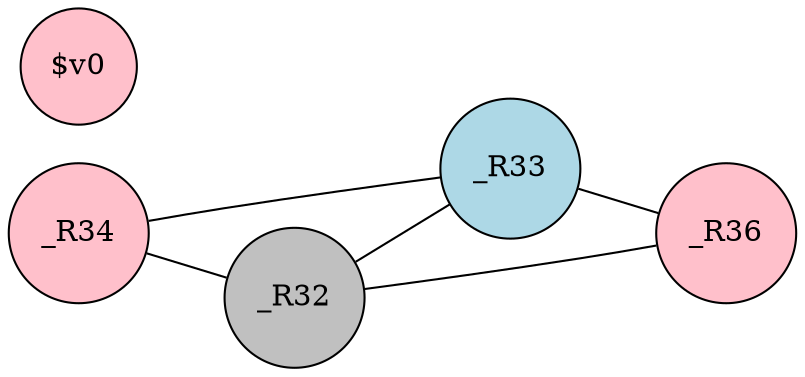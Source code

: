 graph g {
  rankdir = LR;

  _R34 -- _R32; 
  _R34 -- _R33;
  _R36 -- _R32;
  _R33 -- _R36;
  _R32 -- _R33;

  _R32 [fillcolor=gray, style=filled, shape=circle]
  _R33 [fillcolor=lightblue, style=filled, shape=circle]
  _R34 [fillcolor=pink, style=filled, shape=circle]
  _R36 [fillcolor=pink, style=filled, shape=circle]

  "$v0" [fillcolor=pink, style=filled, shape=circle]
}
